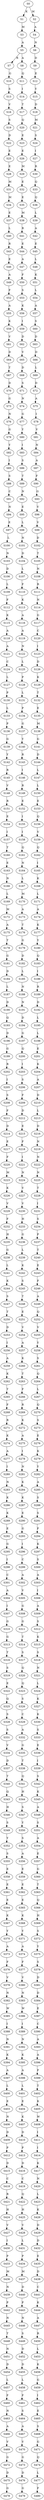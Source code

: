 strict digraph  {
	S0 -> S1 [ label = K ];
	S0 -> S2 [ label = M ];
	S1 -> S3 [ label = M ];
	S2 -> S4 [ label = A ];
	S3 -> S5 [ label = A ];
	S4 -> S6 [ label = N ];
	S5 -> S7 [ label = R ];
	S5 -> S8 [ label = A ];
	S6 -> S9 [ label = D ];
	S7 -> S10 [ label = G ];
	S8 -> S11 [ label = Q ];
	S9 -> S12 [ label = E ];
	S10 -> S13 [ label = S ];
	S11 -> S14 [ label = I ];
	S12 -> S15 [ label = Y ];
	S13 -> S16 [ label = V ];
	S14 -> S17 [ label = T ];
	S15 -> S18 [ label = D ];
	S16 -> S19 [ label = S ];
	S17 -> S20 [ label = Q ];
	S18 -> S21 [ label = M ];
	S19 -> S22 [ label = D ];
	S20 -> S23 [ label = E ];
	S21 -> S24 [ label = S ];
	S22 -> S25 [ label = E ];
	S23 -> S26 [ label = E ];
	S24 -> S27 [ label = I ];
	S25 -> S28 [ label = E ];
	S26 -> S29 [ label = M ];
	S27 -> S30 [ label = R ];
	S28 -> S31 [ label = M ];
	S29 -> S32 [ label = E ];
	S30 -> S33 [ label = Q ];
	S31 -> S34 [ label = M ];
	S32 -> S35 [ label = E ];
	S33 -> S36 [ label = Q ];
	S34 -> S37 [ label = E ];
	S35 -> S38 [ label = M ];
	S36 -> S39 [ label = L ];
	S37 -> S40 [ label = L ];
	S38 -> S41 [ label = R ];
	S39 -> S42 [ label = A ];
	S40 -> S43 [ label = R ];
	S41 -> S44 [ label = E ];
	S42 -> S45 [ label = E ];
	S43 -> S46 [ label = E ];
	S44 -> S47 [ label = A ];
	S45 -> S48 [ label = L ];
	S46 -> S49 [ label = A ];
	S47 -> S50 [ label = F ];
	S48 -> S51 [ label = K ];
	S49 -> S52 [ label = F ];
	S50 -> S53 [ label = S ];
	S51 -> S54 [ label = L ];
	S52 -> S55 [ label = A ];
	S53 -> S56 [ label = K ];
	S54 -> S57 [ label = A ];
	S55 -> S58 [ label = K ];
	S56 -> S59 [ label = I ];
	S57 -> S60 [ label = S ];
	S58 -> S61 [ label = V ];
	S59 -> S62 [ label = D ];
	S60 -> S63 [ label = D ];
	S61 -> S64 [ label = D ];
	S62 -> S65 [ label = V ];
	S63 -> S66 [ label = D ];
	S64 -> S67 [ label = T ];
	S65 -> S68 [ label = D ];
	S66 -> S69 [ label = L ];
	S67 -> S70 [ label = D ];
	S68 -> S71 [ label = S ];
	S69 -> S72 [ label = D ];
	S70 -> S73 [ label = G ];
	S71 -> S74 [ label = N ];
	S72 -> S75 [ label = A ];
	S73 -> S76 [ label = N ];
	S74 -> S77 [ label = G ];
	S75 -> S78 [ label = I ];
	S76 -> S79 [ label = G ];
	S77 -> S80 [ label = Y ];
	S78 -> S81 [ label = V ];
	S79 -> S82 [ label = Y ];
	S80 -> S83 [ label = I ];
	S81 -> S84 [ label = N ];
	S82 -> S85 [ label = I ];
	S83 -> S86 [ label = S ];
	S84 -> S87 [ label = A ];
	S85 -> S88 [ label = S ];
	S86 -> S89 [ label = T ];
	S87 -> S90 [ label = F ];
	S88 -> S91 [ label = C ];
	S89 -> S92 [ label = N ];
	S90 -> S93 [ label = G ];
	S91 -> S94 [ label = N ];
	S92 -> S95 [ label = E ];
	S93 -> S96 [ label = V ];
	S94 -> S97 [ label = E ];
	S95 -> S98 [ label = L ];
	S96 -> S99 [ label = V ];
	S97 -> S100 [ label = L ];
	S98 -> S101 [ label = N ];
	S99 -> S102 [ label = D ];
	S100 -> S103 [ label = N ];
	S101 -> S104 [ label = D ];
	S102 -> S105 [ label = T ];
	S103 -> S106 [ label = D ];
	S104 -> S107 [ label = L ];
	S105 -> S108 [ label = N ];
	S106 -> S109 [ label = L ];
	S107 -> S110 [ label = F ];
	S108 -> S111 [ label = R ];
	S109 -> S112 [ label = F ];
	S110 -> S113 [ label = K ];
	S111 -> S114 [ label = N ];
	S112 -> S115 [ label = K ];
	S113 -> S116 [ label = A ];
	S114 -> S117 [ label = G ];
	S115 -> S118 [ label = A ];
	S116 -> S119 [ label = A ];
	S117 -> S120 [ label = C ];
	S118 -> S121 [ label = A ];
	S119 -> S122 [ label = N ];
	S120 -> S123 [ label = I ];
	S121 -> S124 [ label = C ];
	S122 -> S125 [ label = L ];
	S123 -> S126 [ label = D ];
	S124 -> S127 [ label = L ];
	S125 -> S128 [ label = P ];
	S126 -> S129 [ label = K ];
	S127 -> S130 [ label = P ];
	S128 -> S131 [ label = L ];
	S129 -> S132 [ label = T ];
	S130 -> S133 [ label = L ];
	S131 -> S134 [ label = P ];
	S132 -> S135 [ label = E ];
	S133 -> S136 [ label = P ];
	S134 -> S137 [ label = G ];
	S135 -> S138 [ label = M ];
	S136 -> S139 [ label = G ];
	S137 -> S140 [ label = Y ];
	S138 -> S141 [ label = G ];
	S139 -> S142 [ label = Y ];
	S140 -> S143 [ label = R ];
	S141 -> S144 [ label = D ];
	S142 -> S145 [ label = R ];
	S143 -> S146 [ label = I ];
	S144 -> S147 [ label = L ];
	S145 -> S148 [ label = V ];
	S146 -> S149 [ label = R ];
	S147 -> S150 [ label = L ];
	S148 -> S151 [ label = R ];
	S149 -> S152 [ label = E ];
	S150 -> S153 [ label = E ];
	S151 -> S154 [ label = E ];
	S152 -> S155 [ label = I ];
	S153 -> S156 [ label = Q ];
	S154 -> S157 [ label = I ];
	S155 -> S158 [ label = I ];
	S156 -> S159 [ label = V ];
	S157 -> S160 [ label = T ];
	S158 -> S161 [ label = Q ];
	S159 -> S162 [ label = Q ];
	S160 -> S163 [ label = E ];
	S161 -> S164 [ label = N ];
	S162 -> S165 [ label = I ];
	S163 -> S166 [ label = N ];
	S164 -> S167 [ label = L ];
	S165 -> S168 [ label = K ];
	S166 -> S169 [ label = L ];
	S167 -> S170 [ label = M ];
	S168 -> S171 [ label = L ];
	S169 -> S172 [ label = M ];
	S170 -> S173 [ label = A ];
	S171 -> S174 [ label = A ];
	S172 -> S175 [ label = A ];
	S173 -> S176 [ label = T ];
	S174 -> S177 [ label = K ];
	S175 -> S178 [ label = T ];
	S176 -> S179 [ label = G ];
	S177 -> S180 [ label = Y ];
	S178 -> S181 [ label = G ];
	S179 -> S182 [ label = D ];
	S180 -> S183 [ label = Q ];
	S181 -> S184 [ label = D ];
	S182 -> S185 [ label = L ];
	S183 -> S186 [ label = I ];
	S184 -> S187 [ label = L ];
	S185 -> S188 [ label = N ];
	S186 -> S189 [ label = R ];
	S187 -> S190 [ label = D ];
	S188 -> S191 [ label = N ];
	S189 -> S192 [ label = D ];
	S190 -> S193 [ label = Q ];
	S191 -> S194 [ label = D ];
	S192 -> S195 [ label = L ];
	S193 -> S196 [ label = D ];
	S194 -> S197 [ label = G ];
	S195 -> S198 [ label = L ];
	S196 -> S199 [ label = G ];
	S197 -> S200 [ label = Q ];
	S198 -> S201 [ label = E ];
	S199 -> S202 [ label = R ];
	S200 -> S203 [ label = I ];
	S201 -> S204 [ label = K ];
	S202 -> S205 [ label = I ];
	S203 -> S206 [ label = S ];
	S204 -> S207 [ label = A ];
	S205 -> S208 [ label = S ];
	S206 -> S209 [ label = F ];
	S207 -> S210 [ label = D ];
	S208 -> S211 [ label = F ];
	S209 -> S212 [ label = D ];
	S210 -> S213 [ label = L ];
	S211 -> S214 [ label = D ];
	S212 -> S215 [ label = E ];
	S213 -> S216 [ label = D ];
	S214 -> S217 [ label = E ];
	S215 -> S218 [ label = F ];
	S216 -> S219 [ label = N ];
	S217 -> S220 [ label = F ];
	S218 -> S221 [ label = I ];
	S219 -> S222 [ label = N ];
	S220 -> S223 [ label = M ];
	S221 -> S224 [ label = N ];
	S222 -> S225 [ label = N ];
	S223 -> S226 [ label = K ];
	S224 -> S227 [ label = V ];
	S225 -> S228 [ label = T ];
	S226 -> S229 [ label = V ];
	S227 -> S230 [ label = V ];
	S228 -> S231 [ label = I ];
	S229 -> S232 [ label = F ];
	S230 -> S233 [ label = H ];
	S231 -> S234 [ label = S ];
	S232 -> S235 [ label = H ];
	S233 -> S236 [ label = G ];
	S234 -> S237 [ label = P ];
	S235 -> S238 [ label = G ];
	S236 -> S239 [ label = L ];
	S237 -> S240 [ label = T ];
	S238 -> S241 [ label = L ];
	S239 -> S242 [ label = K ];
	S240 -> S243 [ label = E ];
	S241 -> S244 [ label = K ];
	S242 -> S245 [ label = S ];
	S243 -> S246 [ label = F ];
	S244 -> S247 [ label = S ];
	S245 -> S248 [ label = T ];
	S246 -> S249 [ label = A ];
	S247 -> S250 [ label = T ];
	S248 -> S251 [ label = E ];
	S249 -> S252 [ label = Q ];
	S250 -> S253 [ label = D ];
	S251 -> S254 [ label = V ];
	S252 -> S255 [ label = V ];
	S253 -> S256 [ label = I ];
	S254 -> S257 [ label = A ];
	S255 -> S258 [ label = Y ];
	S256 -> S259 [ label = A ];
	S257 -> S260 [ label = K ];
	S258 -> S261 [ label = S ];
	S259 -> S262 [ label = K ];
	S260 -> S263 [ label = T ];
	S261 -> S264 [ label = Q ];
	S262 -> S265 [ label = T ];
	S263 -> S266 [ label = F ];
	S264 -> S267 [ label = L ];
	S265 -> S268 [ label = F ];
	S266 -> S269 [ label = R ];
	S267 -> S270 [ label = Q ];
	S268 -> S271 [ label = R ];
	S269 -> S272 [ label = K ];
	S270 -> S273 [ label = S ];
	S271 -> S274 [ label = K ];
	S272 -> S275 [ label = A ];
	S273 -> S276 [ label = E ];
	S274 -> S277 [ label = A ];
	S275 -> S278 [ label = I ];
	S276 -> S279 [ label = K ];
	S277 -> S280 [ label = I ];
	S278 -> S281 [ label = N ];
	S279 -> S282 [ label = Y ];
	S280 -> S283 [ label = N ];
	S281 -> S284 [ label = K ];
	S282 -> S285 [ label = A ];
	S283 -> S286 [ label = K ];
	S284 -> S287 [ label = K ];
	S285 -> S288 [ label = S ];
	S286 -> S289 [ label = K ];
	S287 -> S290 [ label = E ];
	S288 -> S291 [ label = S ];
	S289 -> S292 [ label = E ];
	S290 -> S293 [ label = G ];
	S291 -> S294 [ label = F ];
	S292 -> S295 [ label = G ];
	S293 -> S296 [ label = I ];
	S294 -> S297 [ label = K ];
	S295 -> S298 [ label = I ];
	S296 -> S299 [ label = C ];
	S297 -> S300 [ label = S ];
	S298 -> S301 [ label = C ];
	S299 -> S302 [ label = A ];
	S300 -> S303 [ label = A ];
	S301 -> S304 [ label = A ];
	S302 -> S305 [ label = V ];
	S303 -> S306 [ label = I ];
	S304 -> S307 [ label = I ];
	S305 -> S308 [ label = G ];
	S306 -> S309 [ label = A ];
	S307 -> S310 [ label = G ];
	S308 -> S311 [ label = G ];
	S309 -> S312 [ label = S ];
	S310 -> S313 [ label = G ];
	S311 -> S314 [ label = T ];
	S312 -> S315 [ label = K ];
	S313 -> S316 [ label = T ];
	S314 -> S317 [ label = S ];
	S315 -> S318 [ label = S ];
	S316 -> S319 [ label = S ];
	S317 -> S320 [ label = Q ];
	S318 -> S321 [ label = N ];
	S319 -> S322 [ label = E ];
	S320 -> S323 [ label = Q ];
	S321 -> S324 [ label = L ];
	S322 -> S325 [ label = Q ];
	S323 -> S326 [ label = S ];
	S324 -> S327 [ label = K ];
	S325 -> S328 [ label = S ];
	S326 -> S329 [ label = C ];
	S327 -> S330 [ label = K ];
	S328 -> S331 [ label = S ];
	S329 -> S332 [ label = A ];
	S330 -> S333 [ label = S ];
	S331 -> S334 [ label = V ];
	S332 -> S335 [ label = G ];
	S333 -> S336 [ label = E ];
	S334 -> S337 [ label = D ];
	S335 -> S338 [ label = T ];
	S336 -> S339 [ label = I ];
	S337 -> S340 [ label = T ];
	S338 -> S341 [ label = Q ];
	S339 -> S342 [ label = S ];
	S340 -> S343 [ label = Q ];
	S341 -> S344 [ label = H ];
	S342 -> S345 [ label = K ];
	S343 -> S346 [ label = H ];
	S344 -> S347 [ label = S ];
	S345 -> S348 [ label = A ];
	S346 -> S349 [ label = S ];
	S347 -> S350 [ label = Y ];
	S348 -> S351 [ label = S ];
	S349 -> S352 [ label = Y ];
	S350 -> S353 [ label = S ];
	S351 -> S354 [ label = A ];
	S352 -> S355 [ label = S ];
	S353 -> S356 [ label = A ];
	S354 -> S357 [ label = E ];
	S355 -> S358 [ label = E ];
	S356 -> S359 [ label = E ];
	S357 -> S360 [ label = G ];
	S358 -> S361 [ label = E ];
	S359 -> S362 [ label = E ];
	S360 -> S363 [ label = T ];
	S361 -> S364 [ label = E ];
	S362 -> S365 [ label = E ];
	S363 -> S366 [ label = Q ];
	S364 -> S367 [ label = K ];
	S365 -> S368 [ label = K ];
	S366 -> S369 [ label = H ];
	S367 -> S370 [ label = Y ];
	S368 -> S371 [ label = Y ];
	S369 -> S372 [ label = S ];
	S370 -> S373 [ label = A ];
	S371 -> S374 [ label = A ];
	S372 -> S375 [ label = Y ];
	S373 -> S376 [ label = F ];
	S374 -> S377 [ label = F ];
	S375 -> S378 [ label = S ];
	S376 -> S379 [ label = V ];
	S377 -> S380 [ label = V ];
	S378 -> S381 [ label = D ];
	S379 -> S382 [ label = N ];
	S380 -> S383 [ label = N ];
	S381 -> S384 [ label = D ];
	S382 -> S385 [ label = W ];
	S383 -> S386 [ label = W ];
	S384 -> S387 [ label = E ];
	S385 -> S388 [ label = I ];
	S386 -> S389 [ label = I ];
	S387 -> S390 [ label = C ];
	S388 -> S391 [ label = N ];
	S389 -> S392 [ label = N ];
	S390 -> S393 [ label = A ];
	S391 -> S394 [ label = K ];
	S392 -> S395 [ label = K ];
	S393 -> S396 [ label = A ];
	S394 -> S397 [ label = A ];
	S395 -> S398 [ label = A ];
	S396 -> S399 [ label = F ];
	S397 -> S400 [ label = L ];
	S398 -> S401 [ label = L ];
	S399 -> S402 [ label = T ];
	S400 -> S403 [ label = E ];
	S401 -> S404 [ label = E ];
	S402 -> S405 [ label = K ];
	S403 -> S406 [ label = N ];
	S404 -> S407 [ label = K ];
	S405 -> S408 [ label = W ];
	S406 -> S409 [ label = D ];
	S407 -> S410 [ label = D ];
	S408 -> S411 [ label = I ];
	S409 -> S412 [ label = P ];
	S410 -> S413 [ label = P ];
	S411 -> S414 [ label = I ];
	S412 -> S415 [ label = D ];
	S413 -> S416 [ label = D ];
	S414 -> S417 [ label = K ];
	S415 -> S418 [ label = C ];
	S416 -> S419 [ label = C ];
	S417 -> S420 [ label = N ];
	S418 -> S421 [ label = R ];
	S419 -> S422 [ label = Q ];
	S420 -> S423 [ label = L ];
	S421 -> S424 [ label = H ];
	S422 -> S425 [ label = H ];
	S423 -> S426 [ label = K ];
	S424 -> S427 [ label = V ];
	S425 -> S428 [ label = V ];
	S426 -> S429 [ label = D ];
	S427 -> S430 [ label = I ];
	S428 -> S431 [ label = L ];
	S429 -> S432 [ label = D ];
	S430 -> S433 [ label = P ];
	S431 -> S434 [ label = P ];
	S432 -> S435 [ label = E ];
	S433 -> S436 [ label = M ];
	S434 -> S437 [ label = M ];
	S435 -> S438 [ label = D ];
	S436 -> S439 [ label = N ];
	S437 -> S440 [ label = D ];
	S438 -> S441 [ label = C ];
	S439 -> S442 [ label = P ];
	S440 -> S443 [ label = P ];
	S441 -> S444 [ label = K ];
	S442 -> S445 [ label = N ];
	S443 -> S446 [ label = N ];
	S444 -> S447 [ label = A ];
	S445 -> S448 [ label = T ];
	S446 -> S449 [ label = S ];
	S447 -> S450 [ label = R ];
	S448 -> S451 [ label = N ];
	S449 -> S452 [ label = D ];
	S450 -> S453 [ label = L ];
	S451 -> S454 [ label = D ];
	S452 -> S455 [ label = D ];
	S453 -> S456 [ label = K ];
	S454 -> S457 [ label = L ];
	S455 -> S458 [ label = L ];
	S456 -> S459 [ label = G ];
	S457 -> S460 [ label = F ];
	S458 -> S461 [ label = F ];
	S459 -> S462 [ label = I ];
	S460 -> S463 [ label = N ];
	S461 -> S464 [ label = S ];
	S462 -> S465 [ label = E ];
	S463 -> S466 [ label = A ];
	S464 -> S467 [ label = A ];
	S465 -> S468 [ label = S ];
	S466 -> S469 [ label = V ];
	S467 -> S470 [ label = V ];
	S468 -> S471 [ label = G ];
	S469 -> S472 [ label = G ];
	S470 -> S473 [ label = G ];
	S471 -> S474 [ label = Q ];
	S472 -> S475 [ label = D ];
	S473 -> S476 [ label = D ];
	S474 -> S477 [ label = L ];
	S475 -> S478 [ label = G ];
	S476 -> S479 [ label = G ];
	S477 -> S480 [ label = F ];
}

